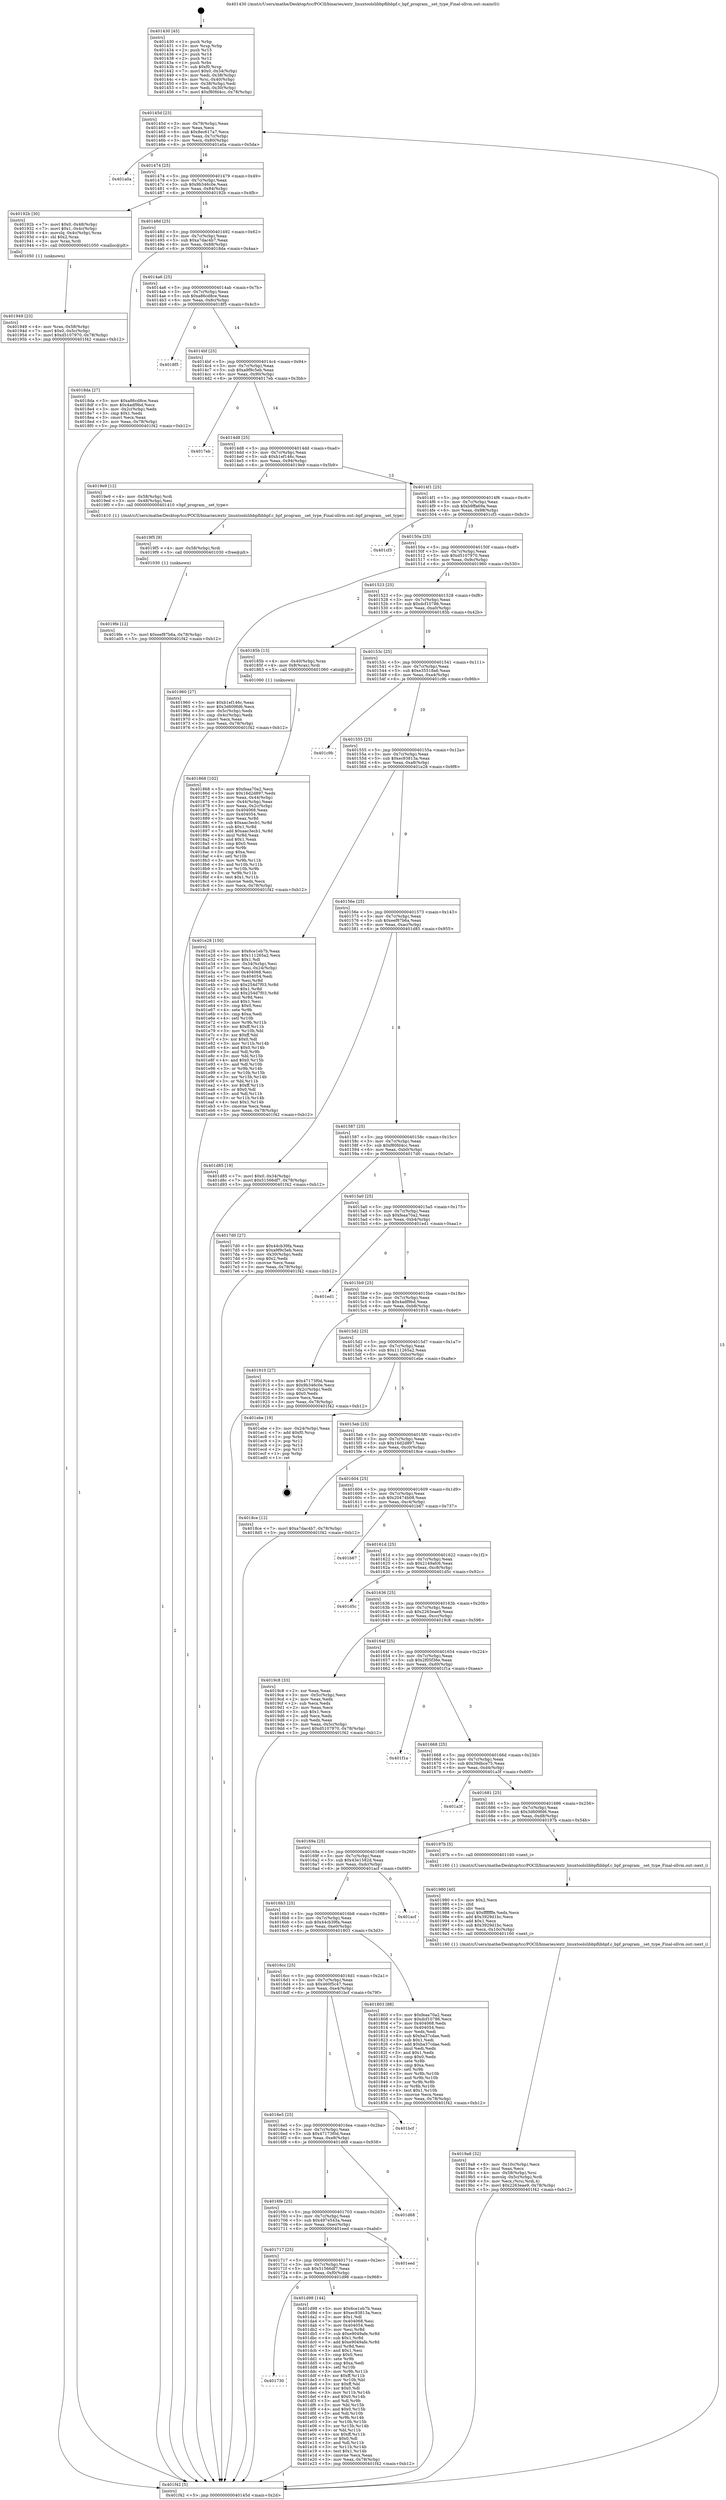 digraph "0x401430" {
  label = "0x401430 (/mnt/c/Users/mathe/Desktop/tcc/POCII/binaries/extr_linuxtoolslibbpflibbpf.c_bpf_program__set_type_Final-ollvm.out::main(0))"
  labelloc = "t"
  node[shape=record]

  Entry [label="",width=0.3,height=0.3,shape=circle,fillcolor=black,style=filled]
  "0x40145d" [label="{
     0x40145d [23]\l
     | [instrs]\l
     &nbsp;&nbsp;0x40145d \<+3\>: mov -0x78(%rbp),%eax\l
     &nbsp;&nbsp;0x401460 \<+2\>: mov %eax,%ecx\l
     &nbsp;&nbsp;0x401462 \<+6\>: sub $0x8ec617a7,%ecx\l
     &nbsp;&nbsp;0x401468 \<+3\>: mov %eax,-0x7c(%rbp)\l
     &nbsp;&nbsp;0x40146b \<+3\>: mov %ecx,-0x80(%rbp)\l
     &nbsp;&nbsp;0x40146e \<+6\>: je 0000000000401a0a \<main+0x5da\>\l
  }"]
  "0x401a0a" [label="{
     0x401a0a\l
  }", style=dashed]
  "0x401474" [label="{
     0x401474 [25]\l
     | [instrs]\l
     &nbsp;&nbsp;0x401474 \<+5\>: jmp 0000000000401479 \<main+0x49\>\l
     &nbsp;&nbsp;0x401479 \<+3\>: mov -0x7c(%rbp),%eax\l
     &nbsp;&nbsp;0x40147c \<+5\>: sub $0x9b346c0e,%eax\l
     &nbsp;&nbsp;0x401481 \<+6\>: mov %eax,-0x84(%rbp)\l
     &nbsp;&nbsp;0x401487 \<+6\>: je 000000000040192b \<main+0x4fb\>\l
  }"]
  Exit [label="",width=0.3,height=0.3,shape=circle,fillcolor=black,style=filled,peripheries=2]
  "0x40192b" [label="{
     0x40192b [30]\l
     | [instrs]\l
     &nbsp;&nbsp;0x40192b \<+7\>: movl $0x0,-0x48(%rbp)\l
     &nbsp;&nbsp;0x401932 \<+7\>: movl $0x1,-0x4c(%rbp)\l
     &nbsp;&nbsp;0x401939 \<+4\>: movslq -0x4c(%rbp),%rax\l
     &nbsp;&nbsp;0x40193d \<+4\>: shl $0x2,%rax\l
     &nbsp;&nbsp;0x401941 \<+3\>: mov %rax,%rdi\l
     &nbsp;&nbsp;0x401944 \<+5\>: call 0000000000401050 \<malloc@plt\>\l
     | [calls]\l
     &nbsp;&nbsp;0x401050 \{1\} (unknown)\l
  }"]
  "0x40148d" [label="{
     0x40148d [25]\l
     | [instrs]\l
     &nbsp;&nbsp;0x40148d \<+5\>: jmp 0000000000401492 \<main+0x62\>\l
     &nbsp;&nbsp;0x401492 \<+3\>: mov -0x7c(%rbp),%eax\l
     &nbsp;&nbsp;0x401495 \<+5\>: sub $0xa7dac4b7,%eax\l
     &nbsp;&nbsp;0x40149a \<+6\>: mov %eax,-0x88(%rbp)\l
     &nbsp;&nbsp;0x4014a0 \<+6\>: je 00000000004018da \<main+0x4aa\>\l
  }"]
  "0x401730" [label="{
     0x401730\l
  }", style=dashed]
  "0x4018da" [label="{
     0x4018da [27]\l
     | [instrs]\l
     &nbsp;&nbsp;0x4018da \<+5\>: mov $0xa86cd8ce,%eax\l
     &nbsp;&nbsp;0x4018df \<+5\>: mov $0x4adf9bd,%ecx\l
     &nbsp;&nbsp;0x4018e4 \<+3\>: mov -0x2c(%rbp),%edx\l
     &nbsp;&nbsp;0x4018e7 \<+3\>: cmp $0x1,%edx\l
     &nbsp;&nbsp;0x4018ea \<+3\>: cmovl %ecx,%eax\l
     &nbsp;&nbsp;0x4018ed \<+3\>: mov %eax,-0x78(%rbp)\l
     &nbsp;&nbsp;0x4018f0 \<+5\>: jmp 0000000000401f42 \<main+0xb12\>\l
  }"]
  "0x4014a6" [label="{
     0x4014a6 [25]\l
     | [instrs]\l
     &nbsp;&nbsp;0x4014a6 \<+5\>: jmp 00000000004014ab \<main+0x7b\>\l
     &nbsp;&nbsp;0x4014ab \<+3\>: mov -0x7c(%rbp),%eax\l
     &nbsp;&nbsp;0x4014ae \<+5\>: sub $0xa86cd8ce,%eax\l
     &nbsp;&nbsp;0x4014b3 \<+6\>: mov %eax,-0x8c(%rbp)\l
     &nbsp;&nbsp;0x4014b9 \<+6\>: je 00000000004018f5 \<main+0x4c5\>\l
  }"]
  "0x401d98" [label="{
     0x401d98 [144]\l
     | [instrs]\l
     &nbsp;&nbsp;0x401d98 \<+5\>: mov $0x6ce1eb7b,%eax\l
     &nbsp;&nbsp;0x401d9d \<+5\>: mov $0xec93813a,%ecx\l
     &nbsp;&nbsp;0x401da2 \<+2\>: mov $0x1,%dl\l
     &nbsp;&nbsp;0x401da4 \<+7\>: mov 0x404068,%esi\l
     &nbsp;&nbsp;0x401dab \<+7\>: mov 0x404054,%edi\l
     &nbsp;&nbsp;0x401db2 \<+3\>: mov %esi,%r8d\l
     &nbsp;&nbsp;0x401db5 \<+7\>: sub $0xe9049afe,%r8d\l
     &nbsp;&nbsp;0x401dbc \<+4\>: sub $0x1,%r8d\l
     &nbsp;&nbsp;0x401dc0 \<+7\>: add $0xe9049afe,%r8d\l
     &nbsp;&nbsp;0x401dc7 \<+4\>: imul %r8d,%esi\l
     &nbsp;&nbsp;0x401dcb \<+3\>: and $0x1,%esi\l
     &nbsp;&nbsp;0x401dce \<+3\>: cmp $0x0,%esi\l
     &nbsp;&nbsp;0x401dd1 \<+4\>: sete %r9b\l
     &nbsp;&nbsp;0x401dd5 \<+3\>: cmp $0xa,%edi\l
     &nbsp;&nbsp;0x401dd8 \<+4\>: setl %r10b\l
     &nbsp;&nbsp;0x401ddc \<+3\>: mov %r9b,%r11b\l
     &nbsp;&nbsp;0x401ddf \<+4\>: xor $0xff,%r11b\l
     &nbsp;&nbsp;0x401de3 \<+3\>: mov %r10b,%bl\l
     &nbsp;&nbsp;0x401de6 \<+3\>: xor $0xff,%bl\l
     &nbsp;&nbsp;0x401de9 \<+3\>: xor $0x0,%dl\l
     &nbsp;&nbsp;0x401dec \<+3\>: mov %r11b,%r14b\l
     &nbsp;&nbsp;0x401def \<+4\>: and $0x0,%r14b\l
     &nbsp;&nbsp;0x401df3 \<+3\>: and %dl,%r9b\l
     &nbsp;&nbsp;0x401df6 \<+3\>: mov %bl,%r15b\l
     &nbsp;&nbsp;0x401df9 \<+4\>: and $0x0,%r15b\l
     &nbsp;&nbsp;0x401dfd \<+3\>: and %dl,%r10b\l
     &nbsp;&nbsp;0x401e00 \<+3\>: or %r9b,%r14b\l
     &nbsp;&nbsp;0x401e03 \<+3\>: or %r10b,%r15b\l
     &nbsp;&nbsp;0x401e06 \<+3\>: xor %r15b,%r14b\l
     &nbsp;&nbsp;0x401e09 \<+3\>: or %bl,%r11b\l
     &nbsp;&nbsp;0x401e0c \<+4\>: xor $0xff,%r11b\l
     &nbsp;&nbsp;0x401e10 \<+3\>: or $0x0,%dl\l
     &nbsp;&nbsp;0x401e13 \<+3\>: and %dl,%r11b\l
     &nbsp;&nbsp;0x401e16 \<+3\>: or %r11b,%r14b\l
     &nbsp;&nbsp;0x401e19 \<+4\>: test $0x1,%r14b\l
     &nbsp;&nbsp;0x401e1d \<+3\>: cmovne %ecx,%eax\l
     &nbsp;&nbsp;0x401e20 \<+3\>: mov %eax,-0x78(%rbp)\l
     &nbsp;&nbsp;0x401e23 \<+5\>: jmp 0000000000401f42 \<main+0xb12\>\l
  }"]
  "0x4018f5" [label="{
     0x4018f5\l
  }", style=dashed]
  "0x4014bf" [label="{
     0x4014bf [25]\l
     | [instrs]\l
     &nbsp;&nbsp;0x4014bf \<+5\>: jmp 00000000004014c4 \<main+0x94\>\l
     &nbsp;&nbsp;0x4014c4 \<+3\>: mov -0x7c(%rbp),%eax\l
     &nbsp;&nbsp;0x4014c7 \<+5\>: sub $0xa9f9c5eb,%eax\l
     &nbsp;&nbsp;0x4014cc \<+6\>: mov %eax,-0x90(%rbp)\l
     &nbsp;&nbsp;0x4014d2 \<+6\>: je 00000000004017eb \<main+0x3bb\>\l
  }"]
  "0x401717" [label="{
     0x401717 [25]\l
     | [instrs]\l
     &nbsp;&nbsp;0x401717 \<+5\>: jmp 000000000040171c \<main+0x2ec\>\l
     &nbsp;&nbsp;0x40171c \<+3\>: mov -0x7c(%rbp),%eax\l
     &nbsp;&nbsp;0x40171f \<+5\>: sub $0x51566df7,%eax\l
     &nbsp;&nbsp;0x401724 \<+6\>: mov %eax,-0xf0(%rbp)\l
     &nbsp;&nbsp;0x40172a \<+6\>: je 0000000000401d98 \<main+0x968\>\l
  }"]
  "0x4017eb" [label="{
     0x4017eb\l
  }", style=dashed]
  "0x4014d8" [label="{
     0x4014d8 [25]\l
     | [instrs]\l
     &nbsp;&nbsp;0x4014d8 \<+5\>: jmp 00000000004014dd \<main+0xad\>\l
     &nbsp;&nbsp;0x4014dd \<+3\>: mov -0x7c(%rbp),%eax\l
     &nbsp;&nbsp;0x4014e0 \<+5\>: sub $0xb1ef146c,%eax\l
     &nbsp;&nbsp;0x4014e5 \<+6\>: mov %eax,-0x94(%rbp)\l
     &nbsp;&nbsp;0x4014eb \<+6\>: je 00000000004019e9 \<main+0x5b9\>\l
  }"]
  "0x401eed" [label="{
     0x401eed\l
  }", style=dashed]
  "0x4019e9" [label="{
     0x4019e9 [12]\l
     | [instrs]\l
     &nbsp;&nbsp;0x4019e9 \<+4\>: mov -0x58(%rbp),%rdi\l
     &nbsp;&nbsp;0x4019ed \<+3\>: mov -0x48(%rbp),%esi\l
     &nbsp;&nbsp;0x4019f0 \<+5\>: call 0000000000401410 \<bpf_program__set_type\>\l
     | [calls]\l
     &nbsp;&nbsp;0x401410 \{1\} (/mnt/c/Users/mathe/Desktop/tcc/POCII/binaries/extr_linuxtoolslibbpflibbpf.c_bpf_program__set_type_Final-ollvm.out::bpf_program__set_type)\l
  }"]
  "0x4014f1" [label="{
     0x4014f1 [25]\l
     | [instrs]\l
     &nbsp;&nbsp;0x4014f1 \<+5\>: jmp 00000000004014f6 \<main+0xc6\>\l
     &nbsp;&nbsp;0x4014f6 \<+3\>: mov -0x7c(%rbp),%eax\l
     &nbsp;&nbsp;0x4014f9 \<+5\>: sub $0xb9ffa69a,%eax\l
     &nbsp;&nbsp;0x4014fe \<+6\>: mov %eax,-0x98(%rbp)\l
     &nbsp;&nbsp;0x401504 \<+6\>: je 0000000000401cf3 \<main+0x8c3\>\l
  }"]
  "0x4016fe" [label="{
     0x4016fe [25]\l
     | [instrs]\l
     &nbsp;&nbsp;0x4016fe \<+5\>: jmp 0000000000401703 \<main+0x2d3\>\l
     &nbsp;&nbsp;0x401703 \<+3\>: mov -0x7c(%rbp),%eax\l
     &nbsp;&nbsp;0x401706 \<+5\>: sub $0x497e543a,%eax\l
     &nbsp;&nbsp;0x40170b \<+6\>: mov %eax,-0xec(%rbp)\l
     &nbsp;&nbsp;0x401711 \<+6\>: je 0000000000401eed \<main+0xabd\>\l
  }"]
  "0x401cf3" [label="{
     0x401cf3\l
  }", style=dashed]
  "0x40150a" [label="{
     0x40150a [25]\l
     | [instrs]\l
     &nbsp;&nbsp;0x40150a \<+5\>: jmp 000000000040150f \<main+0xdf\>\l
     &nbsp;&nbsp;0x40150f \<+3\>: mov -0x7c(%rbp),%eax\l
     &nbsp;&nbsp;0x401512 \<+5\>: sub $0xd5107970,%eax\l
     &nbsp;&nbsp;0x401517 \<+6\>: mov %eax,-0x9c(%rbp)\l
     &nbsp;&nbsp;0x40151d \<+6\>: je 0000000000401960 \<main+0x530\>\l
  }"]
  "0x401d68" [label="{
     0x401d68\l
  }", style=dashed]
  "0x401960" [label="{
     0x401960 [27]\l
     | [instrs]\l
     &nbsp;&nbsp;0x401960 \<+5\>: mov $0xb1ef146c,%eax\l
     &nbsp;&nbsp;0x401965 \<+5\>: mov $0x3d609fd6,%ecx\l
     &nbsp;&nbsp;0x40196a \<+3\>: mov -0x5c(%rbp),%edx\l
     &nbsp;&nbsp;0x40196d \<+3\>: cmp -0x4c(%rbp),%edx\l
     &nbsp;&nbsp;0x401970 \<+3\>: cmovl %ecx,%eax\l
     &nbsp;&nbsp;0x401973 \<+3\>: mov %eax,-0x78(%rbp)\l
     &nbsp;&nbsp;0x401976 \<+5\>: jmp 0000000000401f42 \<main+0xb12\>\l
  }"]
  "0x401523" [label="{
     0x401523 [25]\l
     | [instrs]\l
     &nbsp;&nbsp;0x401523 \<+5\>: jmp 0000000000401528 \<main+0xf8\>\l
     &nbsp;&nbsp;0x401528 \<+3\>: mov -0x7c(%rbp),%eax\l
     &nbsp;&nbsp;0x40152b \<+5\>: sub $0xdcf10786,%eax\l
     &nbsp;&nbsp;0x401530 \<+6\>: mov %eax,-0xa0(%rbp)\l
     &nbsp;&nbsp;0x401536 \<+6\>: je 000000000040185b \<main+0x42b\>\l
  }"]
  "0x4016e5" [label="{
     0x4016e5 [25]\l
     | [instrs]\l
     &nbsp;&nbsp;0x4016e5 \<+5\>: jmp 00000000004016ea \<main+0x2ba\>\l
     &nbsp;&nbsp;0x4016ea \<+3\>: mov -0x7c(%rbp),%eax\l
     &nbsp;&nbsp;0x4016ed \<+5\>: sub $0x47173f0d,%eax\l
     &nbsp;&nbsp;0x4016f2 \<+6\>: mov %eax,-0xe8(%rbp)\l
     &nbsp;&nbsp;0x4016f8 \<+6\>: je 0000000000401d68 \<main+0x938\>\l
  }"]
  "0x40185b" [label="{
     0x40185b [13]\l
     | [instrs]\l
     &nbsp;&nbsp;0x40185b \<+4\>: mov -0x40(%rbp),%rax\l
     &nbsp;&nbsp;0x40185f \<+4\>: mov 0x8(%rax),%rdi\l
     &nbsp;&nbsp;0x401863 \<+5\>: call 0000000000401060 \<atoi@plt\>\l
     | [calls]\l
     &nbsp;&nbsp;0x401060 \{1\} (unknown)\l
  }"]
  "0x40153c" [label="{
     0x40153c [25]\l
     | [instrs]\l
     &nbsp;&nbsp;0x40153c \<+5\>: jmp 0000000000401541 \<main+0x111\>\l
     &nbsp;&nbsp;0x401541 \<+3\>: mov -0x7c(%rbp),%eax\l
     &nbsp;&nbsp;0x401544 \<+5\>: sub $0xe35518a6,%eax\l
     &nbsp;&nbsp;0x401549 \<+6\>: mov %eax,-0xa4(%rbp)\l
     &nbsp;&nbsp;0x40154f \<+6\>: je 0000000000401c9b \<main+0x86b\>\l
  }"]
  "0x401bcf" [label="{
     0x401bcf\l
  }", style=dashed]
  "0x401c9b" [label="{
     0x401c9b\l
  }", style=dashed]
  "0x401555" [label="{
     0x401555 [25]\l
     | [instrs]\l
     &nbsp;&nbsp;0x401555 \<+5\>: jmp 000000000040155a \<main+0x12a\>\l
     &nbsp;&nbsp;0x40155a \<+3\>: mov -0x7c(%rbp),%eax\l
     &nbsp;&nbsp;0x40155d \<+5\>: sub $0xec93813a,%eax\l
     &nbsp;&nbsp;0x401562 \<+6\>: mov %eax,-0xa8(%rbp)\l
     &nbsp;&nbsp;0x401568 \<+6\>: je 0000000000401e28 \<main+0x9f8\>\l
  }"]
  "0x4019fe" [label="{
     0x4019fe [12]\l
     | [instrs]\l
     &nbsp;&nbsp;0x4019fe \<+7\>: movl $0xeef87b6a,-0x78(%rbp)\l
     &nbsp;&nbsp;0x401a05 \<+5\>: jmp 0000000000401f42 \<main+0xb12\>\l
  }"]
  "0x401e28" [label="{
     0x401e28 [150]\l
     | [instrs]\l
     &nbsp;&nbsp;0x401e28 \<+5\>: mov $0x6ce1eb7b,%eax\l
     &nbsp;&nbsp;0x401e2d \<+5\>: mov $0x111265a2,%ecx\l
     &nbsp;&nbsp;0x401e32 \<+2\>: mov $0x1,%dl\l
     &nbsp;&nbsp;0x401e34 \<+3\>: mov -0x34(%rbp),%esi\l
     &nbsp;&nbsp;0x401e37 \<+3\>: mov %esi,-0x24(%rbp)\l
     &nbsp;&nbsp;0x401e3a \<+7\>: mov 0x404068,%esi\l
     &nbsp;&nbsp;0x401e41 \<+7\>: mov 0x404054,%edi\l
     &nbsp;&nbsp;0x401e48 \<+3\>: mov %esi,%r8d\l
     &nbsp;&nbsp;0x401e4b \<+7\>: sub $0x254d7f03,%r8d\l
     &nbsp;&nbsp;0x401e52 \<+4\>: sub $0x1,%r8d\l
     &nbsp;&nbsp;0x401e56 \<+7\>: add $0x254d7f03,%r8d\l
     &nbsp;&nbsp;0x401e5d \<+4\>: imul %r8d,%esi\l
     &nbsp;&nbsp;0x401e61 \<+3\>: and $0x1,%esi\l
     &nbsp;&nbsp;0x401e64 \<+3\>: cmp $0x0,%esi\l
     &nbsp;&nbsp;0x401e67 \<+4\>: sete %r9b\l
     &nbsp;&nbsp;0x401e6b \<+3\>: cmp $0xa,%edi\l
     &nbsp;&nbsp;0x401e6e \<+4\>: setl %r10b\l
     &nbsp;&nbsp;0x401e72 \<+3\>: mov %r9b,%r11b\l
     &nbsp;&nbsp;0x401e75 \<+4\>: xor $0xff,%r11b\l
     &nbsp;&nbsp;0x401e79 \<+3\>: mov %r10b,%bl\l
     &nbsp;&nbsp;0x401e7c \<+3\>: xor $0xff,%bl\l
     &nbsp;&nbsp;0x401e7f \<+3\>: xor $0x0,%dl\l
     &nbsp;&nbsp;0x401e82 \<+3\>: mov %r11b,%r14b\l
     &nbsp;&nbsp;0x401e85 \<+4\>: and $0x0,%r14b\l
     &nbsp;&nbsp;0x401e89 \<+3\>: and %dl,%r9b\l
     &nbsp;&nbsp;0x401e8c \<+3\>: mov %bl,%r15b\l
     &nbsp;&nbsp;0x401e8f \<+4\>: and $0x0,%r15b\l
     &nbsp;&nbsp;0x401e93 \<+3\>: and %dl,%r10b\l
     &nbsp;&nbsp;0x401e96 \<+3\>: or %r9b,%r14b\l
     &nbsp;&nbsp;0x401e99 \<+3\>: or %r10b,%r15b\l
     &nbsp;&nbsp;0x401e9c \<+3\>: xor %r15b,%r14b\l
     &nbsp;&nbsp;0x401e9f \<+3\>: or %bl,%r11b\l
     &nbsp;&nbsp;0x401ea2 \<+4\>: xor $0xff,%r11b\l
     &nbsp;&nbsp;0x401ea6 \<+3\>: or $0x0,%dl\l
     &nbsp;&nbsp;0x401ea9 \<+3\>: and %dl,%r11b\l
     &nbsp;&nbsp;0x401eac \<+3\>: or %r11b,%r14b\l
     &nbsp;&nbsp;0x401eaf \<+4\>: test $0x1,%r14b\l
     &nbsp;&nbsp;0x401eb3 \<+3\>: cmovne %ecx,%eax\l
     &nbsp;&nbsp;0x401eb6 \<+3\>: mov %eax,-0x78(%rbp)\l
     &nbsp;&nbsp;0x401eb9 \<+5\>: jmp 0000000000401f42 \<main+0xb12\>\l
  }"]
  "0x40156e" [label="{
     0x40156e [25]\l
     | [instrs]\l
     &nbsp;&nbsp;0x40156e \<+5\>: jmp 0000000000401573 \<main+0x143\>\l
     &nbsp;&nbsp;0x401573 \<+3\>: mov -0x7c(%rbp),%eax\l
     &nbsp;&nbsp;0x401576 \<+5\>: sub $0xeef87b6a,%eax\l
     &nbsp;&nbsp;0x40157b \<+6\>: mov %eax,-0xac(%rbp)\l
     &nbsp;&nbsp;0x401581 \<+6\>: je 0000000000401d85 \<main+0x955\>\l
  }"]
  "0x4019f5" [label="{
     0x4019f5 [9]\l
     | [instrs]\l
     &nbsp;&nbsp;0x4019f5 \<+4\>: mov -0x58(%rbp),%rdi\l
     &nbsp;&nbsp;0x4019f9 \<+5\>: call 0000000000401030 \<free@plt\>\l
     | [calls]\l
     &nbsp;&nbsp;0x401030 \{1\} (unknown)\l
  }"]
  "0x401d85" [label="{
     0x401d85 [19]\l
     | [instrs]\l
     &nbsp;&nbsp;0x401d85 \<+7\>: movl $0x0,-0x34(%rbp)\l
     &nbsp;&nbsp;0x401d8c \<+7\>: movl $0x51566df7,-0x78(%rbp)\l
     &nbsp;&nbsp;0x401d93 \<+5\>: jmp 0000000000401f42 \<main+0xb12\>\l
  }"]
  "0x401587" [label="{
     0x401587 [25]\l
     | [instrs]\l
     &nbsp;&nbsp;0x401587 \<+5\>: jmp 000000000040158c \<main+0x15c\>\l
     &nbsp;&nbsp;0x40158c \<+3\>: mov -0x7c(%rbp),%eax\l
     &nbsp;&nbsp;0x40158f \<+5\>: sub $0xf80fd4cc,%eax\l
     &nbsp;&nbsp;0x401594 \<+6\>: mov %eax,-0xb0(%rbp)\l
     &nbsp;&nbsp;0x40159a \<+6\>: je 00000000004017d0 \<main+0x3a0\>\l
  }"]
  "0x4019a8" [label="{
     0x4019a8 [32]\l
     | [instrs]\l
     &nbsp;&nbsp;0x4019a8 \<+6\>: mov -0x10c(%rbp),%ecx\l
     &nbsp;&nbsp;0x4019ae \<+3\>: imul %eax,%ecx\l
     &nbsp;&nbsp;0x4019b1 \<+4\>: mov -0x58(%rbp),%rsi\l
     &nbsp;&nbsp;0x4019b5 \<+4\>: movslq -0x5c(%rbp),%rdi\l
     &nbsp;&nbsp;0x4019b9 \<+3\>: mov %ecx,(%rsi,%rdi,4)\l
     &nbsp;&nbsp;0x4019bc \<+7\>: movl $0x2263eae9,-0x78(%rbp)\l
     &nbsp;&nbsp;0x4019c3 \<+5\>: jmp 0000000000401f42 \<main+0xb12\>\l
  }"]
  "0x4017d0" [label="{
     0x4017d0 [27]\l
     | [instrs]\l
     &nbsp;&nbsp;0x4017d0 \<+5\>: mov $0x44cb39fa,%eax\l
     &nbsp;&nbsp;0x4017d5 \<+5\>: mov $0xa9f9c5eb,%ecx\l
     &nbsp;&nbsp;0x4017da \<+3\>: mov -0x30(%rbp),%edx\l
     &nbsp;&nbsp;0x4017dd \<+3\>: cmp $0x2,%edx\l
     &nbsp;&nbsp;0x4017e0 \<+3\>: cmovne %ecx,%eax\l
     &nbsp;&nbsp;0x4017e3 \<+3\>: mov %eax,-0x78(%rbp)\l
     &nbsp;&nbsp;0x4017e6 \<+5\>: jmp 0000000000401f42 \<main+0xb12\>\l
  }"]
  "0x4015a0" [label="{
     0x4015a0 [25]\l
     | [instrs]\l
     &nbsp;&nbsp;0x4015a0 \<+5\>: jmp 00000000004015a5 \<main+0x175\>\l
     &nbsp;&nbsp;0x4015a5 \<+3\>: mov -0x7c(%rbp),%eax\l
     &nbsp;&nbsp;0x4015a8 \<+5\>: sub $0xfeaa70a2,%eax\l
     &nbsp;&nbsp;0x4015ad \<+6\>: mov %eax,-0xb4(%rbp)\l
     &nbsp;&nbsp;0x4015b3 \<+6\>: je 0000000000401ed1 \<main+0xaa1\>\l
  }"]
  "0x401f42" [label="{
     0x401f42 [5]\l
     | [instrs]\l
     &nbsp;&nbsp;0x401f42 \<+5\>: jmp 000000000040145d \<main+0x2d\>\l
  }"]
  "0x401430" [label="{
     0x401430 [45]\l
     | [instrs]\l
     &nbsp;&nbsp;0x401430 \<+1\>: push %rbp\l
     &nbsp;&nbsp;0x401431 \<+3\>: mov %rsp,%rbp\l
     &nbsp;&nbsp;0x401434 \<+2\>: push %r15\l
     &nbsp;&nbsp;0x401436 \<+2\>: push %r14\l
     &nbsp;&nbsp;0x401438 \<+2\>: push %r12\l
     &nbsp;&nbsp;0x40143a \<+1\>: push %rbx\l
     &nbsp;&nbsp;0x40143b \<+7\>: sub $0xf0,%rsp\l
     &nbsp;&nbsp;0x401442 \<+7\>: movl $0x0,-0x34(%rbp)\l
     &nbsp;&nbsp;0x401449 \<+3\>: mov %edi,-0x38(%rbp)\l
     &nbsp;&nbsp;0x40144c \<+4\>: mov %rsi,-0x40(%rbp)\l
     &nbsp;&nbsp;0x401450 \<+3\>: mov -0x38(%rbp),%edi\l
     &nbsp;&nbsp;0x401453 \<+3\>: mov %edi,-0x30(%rbp)\l
     &nbsp;&nbsp;0x401456 \<+7\>: movl $0xf80fd4cc,-0x78(%rbp)\l
  }"]
  "0x401980" [label="{
     0x401980 [40]\l
     | [instrs]\l
     &nbsp;&nbsp;0x401980 \<+5\>: mov $0x2,%ecx\l
     &nbsp;&nbsp;0x401985 \<+1\>: cltd\l
     &nbsp;&nbsp;0x401986 \<+2\>: idiv %ecx\l
     &nbsp;&nbsp;0x401988 \<+6\>: imul $0xfffffffe,%edx,%ecx\l
     &nbsp;&nbsp;0x40198e \<+6\>: add $0x3929d1bc,%ecx\l
     &nbsp;&nbsp;0x401994 \<+3\>: add $0x1,%ecx\l
     &nbsp;&nbsp;0x401997 \<+6\>: sub $0x3929d1bc,%ecx\l
     &nbsp;&nbsp;0x40199d \<+6\>: mov %ecx,-0x10c(%rbp)\l
     &nbsp;&nbsp;0x4019a3 \<+5\>: call 0000000000401160 \<next_i\>\l
     | [calls]\l
     &nbsp;&nbsp;0x401160 \{1\} (/mnt/c/Users/mathe/Desktop/tcc/POCII/binaries/extr_linuxtoolslibbpflibbpf.c_bpf_program__set_type_Final-ollvm.out::next_i)\l
  }"]
  "0x401ed1" [label="{
     0x401ed1\l
  }", style=dashed]
  "0x4015b9" [label="{
     0x4015b9 [25]\l
     | [instrs]\l
     &nbsp;&nbsp;0x4015b9 \<+5\>: jmp 00000000004015be \<main+0x18e\>\l
     &nbsp;&nbsp;0x4015be \<+3\>: mov -0x7c(%rbp),%eax\l
     &nbsp;&nbsp;0x4015c1 \<+5\>: sub $0x4adf9bd,%eax\l
     &nbsp;&nbsp;0x4015c6 \<+6\>: mov %eax,-0xb8(%rbp)\l
     &nbsp;&nbsp;0x4015cc \<+6\>: je 0000000000401910 \<main+0x4e0\>\l
  }"]
  "0x401949" [label="{
     0x401949 [23]\l
     | [instrs]\l
     &nbsp;&nbsp;0x401949 \<+4\>: mov %rax,-0x58(%rbp)\l
     &nbsp;&nbsp;0x40194d \<+7\>: movl $0x0,-0x5c(%rbp)\l
     &nbsp;&nbsp;0x401954 \<+7\>: movl $0xd5107970,-0x78(%rbp)\l
     &nbsp;&nbsp;0x40195b \<+5\>: jmp 0000000000401f42 \<main+0xb12\>\l
  }"]
  "0x401910" [label="{
     0x401910 [27]\l
     | [instrs]\l
     &nbsp;&nbsp;0x401910 \<+5\>: mov $0x47173f0d,%eax\l
     &nbsp;&nbsp;0x401915 \<+5\>: mov $0x9b346c0e,%ecx\l
     &nbsp;&nbsp;0x40191a \<+3\>: mov -0x2c(%rbp),%edx\l
     &nbsp;&nbsp;0x40191d \<+3\>: cmp $0x0,%edx\l
     &nbsp;&nbsp;0x401920 \<+3\>: cmove %ecx,%eax\l
     &nbsp;&nbsp;0x401923 \<+3\>: mov %eax,-0x78(%rbp)\l
     &nbsp;&nbsp;0x401926 \<+5\>: jmp 0000000000401f42 \<main+0xb12\>\l
  }"]
  "0x4015d2" [label="{
     0x4015d2 [25]\l
     | [instrs]\l
     &nbsp;&nbsp;0x4015d2 \<+5\>: jmp 00000000004015d7 \<main+0x1a7\>\l
     &nbsp;&nbsp;0x4015d7 \<+3\>: mov -0x7c(%rbp),%eax\l
     &nbsp;&nbsp;0x4015da \<+5\>: sub $0x111265a2,%eax\l
     &nbsp;&nbsp;0x4015df \<+6\>: mov %eax,-0xbc(%rbp)\l
     &nbsp;&nbsp;0x4015e5 \<+6\>: je 0000000000401ebe \<main+0xa8e\>\l
  }"]
  "0x401868" [label="{
     0x401868 [102]\l
     | [instrs]\l
     &nbsp;&nbsp;0x401868 \<+5\>: mov $0xfeaa70a2,%ecx\l
     &nbsp;&nbsp;0x40186d \<+5\>: mov $0x16d2d897,%edx\l
     &nbsp;&nbsp;0x401872 \<+3\>: mov %eax,-0x44(%rbp)\l
     &nbsp;&nbsp;0x401875 \<+3\>: mov -0x44(%rbp),%eax\l
     &nbsp;&nbsp;0x401878 \<+3\>: mov %eax,-0x2c(%rbp)\l
     &nbsp;&nbsp;0x40187b \<+7\>: mov 0x404068,%eax\l
     &nbsp;&nbsp;0x401882 \<+7\>: mov 0x404054,%esi\l
     &nbsp;&nbsp;0x401889 \<+3\>: mov %eax,%r8d\l
     &nbsp;&nbsp;0x40188c \<+7\>: sub $0xaac3ecb1,%r8d\l
     &nbsp;&nbsp;0x401893 \<+4\>: sub $0x1,%r8d\l
     &nbsp;&nbsp;0x401897 \<+7\>: add $0xaac3ecb1,%r8d\l
     &nbsp;&nbsp;0x40189e \<+4\>: imul %r8d,%eax\l
     &nbsp;&nbsp;0x4018a2 \<+3\>: and $0x1,%eax\l
     &nbsp;&nbsp;0x4018a5 \<+3\>: cmp $0x0,%eax\l
     &nbsp;&nbsp;0x4018a8 \<+4\>: sete %r9b\l
     &nbsp;&nbsp;0x4018ac \<+3\>: cmp $0xa,%esi\l
     &nbsp;&nbsp;0x4018af \<+4\>: setl %r10b\l
     &nbsp;&nbsp;0x4018b3 \<+3\>: mov %r9b,%r11b\l
     &nbsp;&nbsp;0x4018b6 \<+3\>: and %r10b,%r11b\l
     &nbsp;&nbsp;0x4018b9 \<+3\>: xor %r10b,%r9b\l
     &nbsp;&nbsp;0x4018bc \<+3\>: or %r9b,%r11b\l
     &nbsp;&nbsp;0x4018bf \<+4\>: test $0x1,%r11b\l
     &nbsp;&nbsp;0x4018c3 \<+3\>: cmovne %edx,%ecx\l
     &nbsp;&nbsp;0x4018c6 \<+3\>: mov %ecx,-0x78(%rbp)\l
     &nbsp;&nbsp;0x4018c9 \<+5\>: jmp 0000000000401f42 \<main+0xb12\>\l
  }"]
  "0x401ebe" [label="{
     0x401ebe [19]\l
     | [instrs]\l
     &nbsp;&nbsp;0x401ebe \<+3\>: mov -0x24(%rbp),%eax\l
     &nbsp;&nbsp;0x401ec1 \<+7\>: add $0xf0,%rsp\l
     &nbsp;&nbsp;0x401ec8 \<+1\>: pop %rbx\l
     &nbsp;&nbsp;0x401ec9 \<+2\>: pop %r12\l
     &nbsp;&nbsp;0x401ecb \<+2\>: pop %r14\l
     &nbsp;&nbsp;0x401ecd \<+2\>: pop %r15\l
     &nbsp;&nbsp;0x401ecf \<+1\>: pop %rbp\l
     &nbsp;&nbsp;0x401ed0 \<+1\>: ret\l
  }"]
  "0x4015eb" [label="{
     0x4015eb [25]\l
     | [instrs]\l
     &nbsp;&nbsp;0x4015eb \<+5\>: jmp 00000000004015f0 \<main+0x1c0\>\l
     &nbsp;&nbsp;0x4015f0 \<+3\>: mov -0x7c(%rbp),%eax\l
     &nbsp;&nbsp;0x4015f3 \<+5\>: sub $0x16d2d897,%eax\l
     &nbsp;&nbsp;0x4015f8 \<+6\>: mov %eax,-0xc0(%rbp)\l
     &nbsp;&nbsp;0x4015fe \<+6\>: je 00000000004018ce \<main+0x49e\>\l
  }"]
  "0x4016cc" [label="{
     0x4016cc [25]\l
     | [instrs]\l
     &nbsp;&nbsp;0x4016cc \<+5\>: jmp 00000000004016d1 \<main+0x2a1\>\l
     &nbsp;&nbsp;0x4016d1 \<+3\>: mov -0x7c(%rbp),%eax\l
     &nbsp;&nbsp;0x4016d4 \<+5\>: sub $0x460f5c47,%eax\l
     &nbsp;&nbsp;0x4016d9 \<+6\>: mov %eax,-0xe4(%rbp)\l
     &nbsp;&nbsp;0x4016df \<+6\>: je 0000000000401bcf \<main+0x79f\>\l
  }"]
  "0x4018ce" [label="{
     0x4018ce [12]\l
     | [instrs]\l
     &nbsp;&nbsp;0x4018ce \<+7\>: movl $0xa7dac4b7,-0x78(%rbp)\l
     &nbsp;&nbsp;0x4018d5 \<+5\>: jmp 0000000000401f42 \<main+0xb12\>\l
  }"]
  "0x401604" [label="{
     0x401604 [25]\l
     | [instrs]\l
     &nbsp;&nbsp;0x401604 \<+5\>: jmp 0000000000401609 \<main+0x1d9\>\l
     &nbsp;&nbsp;0x401609 \<+3\>: mov -0x7c(%rbp),%eax\l
     &nbsp;&nbsp;0x40160c \<+5\>: sub $0x20474b08,%eax\l
     &nbsp;&nbsp;0x401611 \<+6\>: mov %eax,-0xc4(%rbp)\l
     &nbsp;&nbsp;0x401617 \<+6\>: je 0000000000401b67 \<main+0x737\>\l
  }"]
  "0x401803" [label="{
     0x401803 [88]\l
     | [instrs]\l
     &nbsp;&nbsp;0x401803 \<+5\>: mov $0xfeaa70a2,%eax\l
     &nbsp;&nbsp;0x401808 \<+5\>: mov $0xdcf10786,%ecx\l
     &nbsp;&nbsp;0x40180d \<+7\>: mov 0x404068,%edx\l
     &nbsp;&nbsp;0x401814 \<+7\>: mov 0x404054,%esi\l
     &nbsp;&nbsp;0x40181b \<+2\>: mov %edx,%edi\l
     &nbsp;&nbsp;0x40181d \<+6\>: sub $0xba37cdae,%edi\l
     &nbsp;&nbsp;0x401823 \<+3\>: sub $0x1,%edi\l
     &nbsp;&nbsp;0x401826 \<+6\>: add $0xba37cdae,%edi\l
     &nbsp;&nbsp;0x40182c \<+3\>: imul %edi,%edx\l
     &nbsp;&nbsp;0x40182f \<+3\>: and $0x1,%edx\l
     &nbsp;&nbsp;0x401832 \<+3\>: cmp $0x0,%edx\l
     &nbsp;&nbsp;0x401835 \<+4\>: sete %r8b\l
     &nbsp;&nbsp;0x401839 \<+3\>: cmp $0xa,%esi\l
     &nbsp;&nbsp;0x40183c \<+4\>: setl %r9b\l
     &nbsp;&nbsp;0x401840 \<+3\>: mov %r8b,%r10b\l
     &nbsp;&nbsp;0x401843 \<+3\>: and %r9b,%r10b\l
     &nbsp;&nbsp;0x401846 \<+3\>: xor %r9b,%r8b\l
     &nbsp;&nbsp;0x401849 \<+3\>: or %r8b,%r10b\l
     &nbsp;&nbsp;0x40184c \<+4\>: test $0x1,%r10b\l
     &nbsp;&nbsp;0x401850 \<+3\>: cmovne %ecx,%eax\l
     &nbsp;&nbsp;0x401853 \<+3\>: mov %eax,-0x78(%rbp)\l
     &nbsp;&nbsp;0x401856 \<+5\>: jmp 0000000000401f42 \<main+0xb12\>\l
  }"]
  "0x401b67" [label="{
     0x401b67\l
  }", style=dashed]
  "0x40161d" [label="{
     0x40161d [25]\l
     | [instrs]\l
     &nbsp;&nbsp;0x40161d \<+5\>: jmp 0000000000401622 \<main+0x1f2\>\l
     &nbsp;&nbsp;0x401622 \<+3\>: mov -0x7c(%rbp),%eax\l
     &nbsp;&nbsp;0x401625 \<+5\>: sub $0x2149afc6,%eax\l
     &nbsp;&nbsp;0x40162a \<+6\>: mov %eax,-0xc8(%rbp)\l
     &nbsp;&nbsp;0x401630 \<+6\>: je 0000000000401d5c \<main+0x92c\>\l
  }"]
  "0x4016b3" [label="{
     0x4016b3 [25]\l
     | [instrs]\l
     &nbsp;&nbsp;0x4016b3 \<+5\>: jmp 00000000004016b8 \<main+0x288\>\l
     &nbsp;&nbsp;0x4016b8 \<+3\>: mov -0x7c(%rbp),%eax\l
     &nbsp;&nbsp;0x4016bb \<+5\>: sub $0x44cb39fa,%eax\l
     &nbsp;&nbsp;0x4016c0 \<+6\>: mov %eax,-0xe0(%rbp)\l
     &nbsp;&nbsp;0x4016c6 \<+6\>: je 0000000000401803 \<main+0x3d3\>\l
  }"]
  "0x401d5c" [label="{
     0x401d5c\l
  }", style=dashed]
  "0x401636" [label="{
     0x401636 [25]\l
     | [instrs]\l
     &nbsp;&nbsp;0x401636 \<+5\>: jmp 000000000040163b \<main+0x20b\>\l
     &nbsp;&nbsp;0x40163b \<+3\>: mov -0x7c(%rbp),%eax\l
     &nbsp;&nbsp;0x40163e \<+5\>: sub $0x2263eae9,%eax\l
     &nbsp;&nbsp;0x401643 \<+6\>: mov %eax,-0xcc(%rbp)\l
     &nbsp;&nbsp;0x401649 \<+6\>: je 00000000004019c8 \<main+0x598\>\l
  }"]
  "0x401acf" [label="{
     0x401acf\l
  }", style=dashed]
  "0x4019c8" [label="{
     0x4019c8 [33]\l
     | [instrs]\l
     &nbsp;&nbsp;0x4019c8 \<+2\>: xor %eax,%eax\l
     &nbsp;&nbsp;0x4019ca \<+3\>: mov -0x5c(%rbp),%ecx\l
     &nbsp;&nbsp;0x4019cd \<+2\>: mov %eax,%edx\l
     &nbsp;&nbsp;0x4019cf \<+2\>: sub %ecx,%edx\l
     &nbsp;&nbsp;0x4019d1 \<+2\>: mov %eax,%ecx\l
     &nbsp;&nbsp;0x4019d3 \<+3\>: sub $0x1,%ecx\l
     &nbsp;&nbsp;0x4019d6 \<+2\>: add %ecx,%edx\l
     &nbsp;&nbsp;0x4019d8 \<+2\>: sub %edx,%eax\l
     &nbsp;&nbsp;0x4019da \<+3\>: mov %eax,-0x5c(%rbp)\l
     &nbsp;&nbsp;0x4019dd \<+7\>: movl $0xd5107970,-0x78(%rbp)\l
     &nbsp;&nbsp;0x4019e4 \<+5\>: jmp 0000000000401f42 \<main+0xb12\>\l
  }"]
  "0x40164f" [label="{
     0x40164f [25]\l
     | [instrs]\l
     &nbsp;&nbsp;0x40164f \<+5\>: jmp 0000000000401654 \<main+0x224\>\l
     &nbsp;&nbsp;0x401654 \<+3\>: mov -0x7c(%rbp),%eax\l
     &nbsp;&nbsp;0x401657 \<+5\>: sub $0x2f05f36e,%eax\l
     &nbsp;&nbsp;0x40165c \<+6\>: mov %eax,-0xd0(%rbp)\l
     &nbsp;&nbsp;0x401662 \<+6\>: je 0000000000401f1a \<main+0xaea\>\l
  }"]
  "0x40169a" [label="{
     0x40169a [25]\l
     | [instrs]\l
     &nbsp;&nbsp;0x40169a \<+5\>: jmp 000000000040169f \<main+0x26f\>\l
     &nbsp;&nbsp;0x40169f \<+3\>: mov -0x7c(%rbp),%eax\l
     &nbsp;&nbsp;0x4016a2 \<+5\>: sub $0x43e1582d,%eax\l
     &nbsp;&nbsp;0x4016a7 \<+6\>: mov %eax,-0xdc(%rbp)\l
     &nbsp;&nbsp;0x4016ad \<+6\>: je 0000000000401acf \<main+0x69f\>\l
  }"]
  "0x401f1a" [label="{
     0x401f1a\l
  }", style=dashed]
  "0x401668" [label="{
     0x401668 [25]\l
     | [instrs]\l
     &nbsp;&nbsp;0x401668 \<+5\>: jmp 000000000040166d \<main+0x23d\>\l
     &nbsp;&nbsp;0x40166d \<+3\>: mov -0x7c(%rbp),%eax\l
     &nbsp;&nbsp;0x401670 \<+5\>: sub $0x39dbce75,%eax\l
     &nbsp;&nbsp;0x401675 \<+6\>: mov %eax,-0xd4(%rbp)\l
     &nbsp;&nbsp;0x40167b \<+6\>: je 0000000000401a3f \<main+0x60f\>\l
  }"]
  "0x40197b" [label="{
     0x40197b [5]\l
     | [instrs]\l
     &nbsp;&nbsp;0x40197b \<+5\>: call 0000000000401160 \<next_i\>\l
     | [calls]\l
     &nbsp;&nbsp;0x401160 \{1\} (/mnt/c/Users/mathe/Desktop/tcc/POCII/binaries/extr_linuxtoolslibbpflibbpf.c_bpf_program__set_type_Final-ollvm.out::next_i)\l
  }"]
  "0x401a3f" [label="{
     0x401a3f\l
  }", style=dashed]
  "0x401681" [label="{
     0x401681 [25]\l
     | [instrs]\l
     &nbsp;&nbsp;0x401681 \<+5\>: jmp 0000000000401686 \<main+0x256\>\l
     &nbsp;&nbsp;0x401686 \<+3\>: mov -0x7c(%rbp),%eax\l
     &nbsp;&nbsp;0x401689 \<+5\>: sub $0x3d609fd6,%eax\l
     &nbsp;&nbsp;0x40168e \<+6\>: mov %eax,-0xd8(%rbp)\l
     &nbsp;&nbsp;0x401694 \<+6\>: je 000000000040197b \<main+0x54b\>\l
  }"]
  Entry -> "0x401430" [label=" 1"]
  "0x40145d" -> "0x401a0a" [label=" 0"]
  "0x40145d" -> "0x401474" [label=" 16"]
  "0x401ebe" -> Exit [label=" 1"]
  "0x401474" -> "0x40192b" [label=" 1"]
  "0x401474" -> "0x40148d" [label=" 15"]
  "0x401e28" -> "0x401f42" [label=" 1"]
  "0x40148d" -> "0x4018da" [label=" 1"]
  "0x40148d" -> "0x4014a6" [label=" 14"]
  "0x401d98" -> "0x401f42" [label=" 1"]
  "0x4014a6" -> "0x4018f5" [label=" 0"]
  "0x4014a6" -> "0x4014bf" [label=" 14"]
  "0x401717" -> "0x401730" [label=" 0"]
  "0x4014bf" -> "0x4017eb" [label=" 0"]
  "0x4014bf" -> "0x4014d8" [label=" 14"]
  "0x401717" -> "0x401d98" [label=" 1"]
  "0x4014d8" -> "0x4019e9" [label=" 1"]
  "0x4014d8" -> "0x4014f1" [label=" 13"]
  "0x4016fe" -> "0x401717" [label=" 1"]
  "0x4014f1" -> "0x401cf3" [label=" 0"]
  "0x4014f1" -> "0x40150a" [label=" 13"]
  "0x4016fe" -> "0x401eed" [label=" 0"]
  "0x40150a" -> "0x401960" [label=" 2"]
  "0x40150a" -> "0x401523" [label=" 11"]
  "0x4016e5" -> "0x4016fe" [label=" 1"]
  "0x401523" -> "0x40185b" [label=" 1"]
  "0x401523" -> "0x40153c" [label=" 10"]
  "0x4016e5" -> "0x401d68" [label=" 0"]
  "0x40153c" -> "0x401c9b" [label=" 0"]
  "0x40153c" -> "0x401555" [label=" 10"]
  "0x4016cc" -> "0x4016e5" [label=" 1"]
  "0x401555" -> "0x401e28" [label=" 1"]
  "0x401555" -> "0x40156e" [label=" 9"]
  "0x4016cc" -> "0x401bcf" [label=" 0"]
  "0x40156e" -> "0x401d85" [label=" 1"]
  "0x40156e" -> "0x401587" [label=" 8"]
  "0x401d85" -> "0x401f42" [label=" 1"]
  "0x401587" -> "0x4017d0" [label=" 1"]
  "0x401587" -> "0x4015a0" [label=" 7"]
  "0x4017d0" -> "0x401f42" [label=" 1"]
  "0x401430" -> "0x40145d" [label=" 1"]
  "0x401f42" -> "0x40145d" [label=" 15"]
  "0x4019fe" -> "0x401f42" [label=" 1"]
  "0x4015a0" -> "0x401ed1" [label=" 0"]
  "0x4015a0" -> "0x4015b9" [label=" 7"]
  "0x4019f5" -> "0x4019fe" [label=" 1"]
  "0x4015b9" -> "0x401910" [label=" 1"]
  "0x4015b9" -> "0x4015d2" [label=" 6"]
  "0x4019e9" -> "0x4019f5" [label=" 1"]
  "0x4015d2" -> "0x401ebe" [label=" 1"]
  "0x4015d2" -> "0x4015eb" [label=" 5"]
  "0x4019c8" -> "0x401f42" [label=" 1"]
  "0x4015eb" -> "0x4018ce" [label=" 1"]
  "0x4015eb" -> "0x401604" [label=" 4"]
  "0x4019a8" -> "0x401f42" [label=" 1"]
  "0x401604" -> "0x401b67" [label=" 0"]
  "0x401604" -> "0x40161d" [label=" 4"]
  "0x401980" -> "0x4019a8" [label=" 1"]
  "0x40161d" -> "0x401d5c" [label=" 0"]
  "0x40161d" -> "0x401636" [label=" 4"]
  "0x401960" -> "0x401f42" [label=" 2"]
  "0x401636" -> "0x4019c8" [label=" 1"]
  "0x401636" -> "0x40164f" [label=" 3"]
  "0x401949" -> "0x401f42" [label=" 1"]
  "0x40164f" -> "0x401f1a" [label=" 0"]
  "0x40164f" -> "0x401668" [label=" 3"]
  "0x401910" -> "0x401f42" [label=" 1"]
  "0x401668" -> "0x401a3f" [label=" 0"]
  "0x401668" -> "0x401681" [label=" 3"]
  "0x4018da" -> "0x401f42" [label=" 1"]
  "0x401681" -> "0x40197b" [label=" 1"]
  "0x401681" -> "0x40169a" [label=" 2"]
  "0x40192b" -> "0x401949" [label=" 1"]
  "0x40169a" -> "0x401acf" [label=" 0"]
  "0x40169a" -> "0x4016b3" [label=" 2"]
  "0x40197b" -> "0x401980" [label=" 1"]
  "0x4016b3" -> "0x401803" [label=" 1"]
  "0x4016b3" -> "0x4016cc" [label=" 1"]
  "0x401803" -> "0x401f42" [label=" 1"]
  "0x40185b" -> "0x401868" [label=" 1"]
  "0x401868" -> "0x401f42" [label=" 1"]
  "0x4018ce" -> "0x401f42" [label=" 1"]
}
